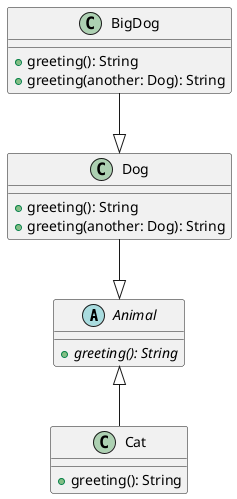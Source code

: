 @startuml
'https://plantuml.com/class-diagram

abstract class Animal{
+{abstract} greeting(): String
}

class Cat{
+greeting(): String
}
Animal<|--Cat

class Dog{
+greeting(): String
+greeting(another: Dog): String
}
Dog--|> Animal

class BigDog{
+greeting(): String
+greeting(another: Dog): String
}
BigDog--|> Dog

@enduml